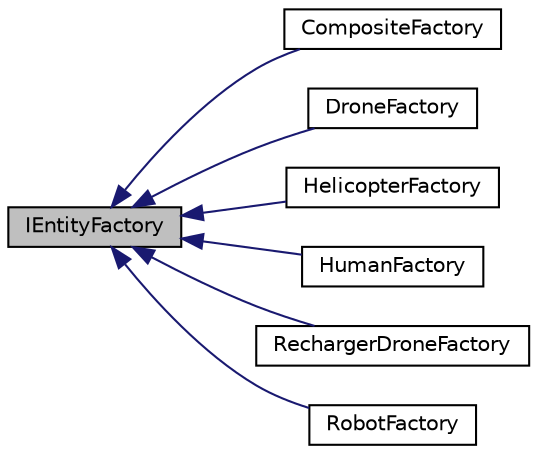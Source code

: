 digraph "IEntityFactory"
{
 // LATEX_PDF_SIZE
  edge [fontname="Helvetica",fontsize="10",labelfontname="Helvetica",labelfontsize="10"];
  node [fontname="Helvetica",fontsize="10",shape=record];
  rankdir="LR";
  Node1 [label="IEntityFactory",height=0.2,width=0.4,color="black", fillcolor="grey75", style="filled", fontcolor="black",tooltip="Composite Factory Interface."];
  Node1 -> Node2 [dir="back",color="midnightblue",fontsize="10",style="solid"];
  Node2 [label="CompositeFactory",height=0.2,width=0.4,color="black", fillcolor="white", style="filled",URL="$classCompositeFactory.html",tooltip="Factory method for composite class. Inherits from IEntityFactory."];
  Node1 -> Node3 [dir="back",color="midnightblue",fontsize="10",style="solid"];
  Node3 [label="DroneFactory",height=0.2,width=0.4,color="black", fillcolor="white", style="filled",URL="$classDroneFactory.html",tooltip="Drone Factory to produce Drones class."];
  Node1 -> Node4 [dir="back",color="midnightblue",fontsize="10",style="solid"];
  Node4 [label="HelicopterFactory",height=0.2,width=0.4,color="black", fillcolor="white", style="filled",URL="$classHelicopterFactory.html",tooltip="Helicopter Factory to produce Helicopter class."];
  Node1 -> Node5 [dir="back",color="midnightblue",fontsize="10",style="solid"];
  Node5 [label="HumanFactory",height=0.2,width=0.4,color="black", fillcolor="white", style="filled",URL="$classHumanFactory.html",tooltip="Human Factory to produce Human class."];
  Node1 -> Node6 [dir="back",color="midnightblue",fontsize="10",style="solid"];
  Node6 [label="RechargerDroneFactory",height=0.2,width=0.4,color="black", fillcolor="white", style="filled",URL="$classRechargerDroneFactory.html",tooltip="Recharger Drone Factory to produce Recharger Drones class."];
  Node1 -> Node7 [dir="back",color="midnightblue",fontsize="10",style="solid"];
  Node7 [label="RobotFactory",height=0.2,width=0.4,color="black", fillcolor="white", style="filled",URL="$classRobotFactory.html",tooltip="Drone Factory to produce Drones class."];
}
